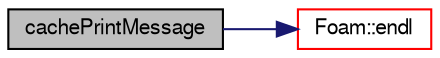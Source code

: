 digraph "cachePrintMessage"
{
  bgcolor="transparent";
  edge [fontname="FreeSans",fontsize="10",labelfontname="FreeSans",labelfontsize="10"];
  node [fontname="FreeSans",fontsize="10",shape=record];
  rankdir="LR";
  Node121 [label="cachePrintMessage",height=0.2,width=0.4,color="black", fillcolor="grey75", style="filled", fontcolor="black"];
  Node121 -> Node122 [color="midnightblue",fontsize="10",style="solid",fontname="FreeSans"];
  Node122 [label="Foam::endl",height=0.2,width=0.4,color="red",URL="$a21124.html#a2db8fe02a0d3909e9351bb4275b23ce4",tooltip="Add newline and flush stream. "];
}
